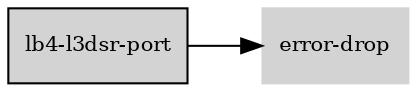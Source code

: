 digraph "lb4_l3dsr_port_subgraph" {
  rankdir=LR;
  node [shape=box, style=filled, fontsize=10, color=lightgray, fontcolor=black, fillcolor=lightgray];
  "lb4-l3dsr-port" [color=black, fontcolor=black, fillcolor=lightgray];
  edge [fontsize=8];
  "lb4-l3dsr-port" -> "error-drop";
}
